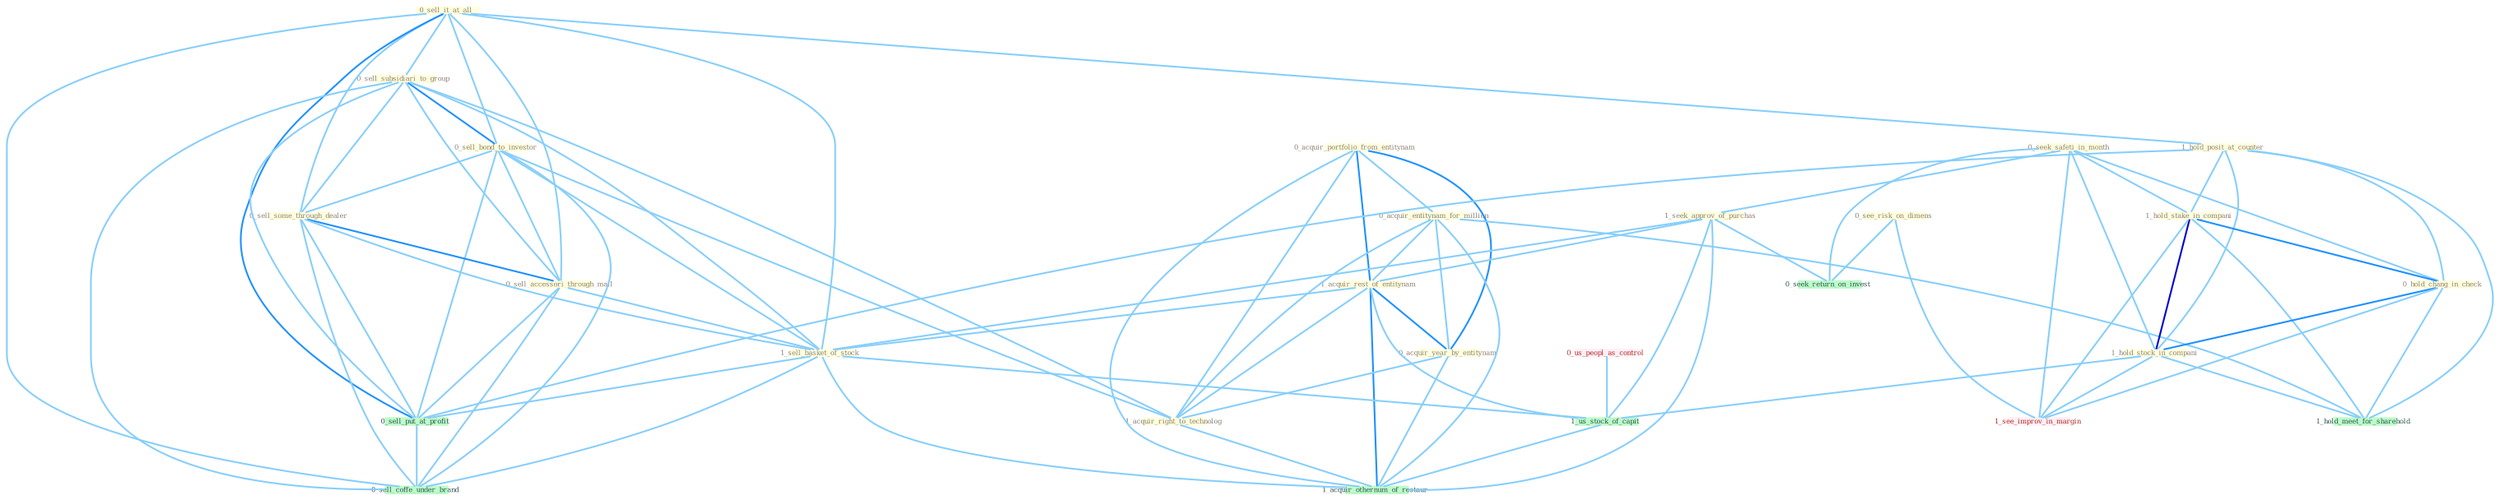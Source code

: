 Graph G{ 
    node
    [shape=polygon,style=filled,width=.5,height=.06,color="#BDFCC9",fixedsize=true,fontsize=4,
    fontcolor="#2f4f4f"];
    {node
    [color="#ffffe0", fontcolor="#8b7d6b"] "0_sell_it_at_all " "0_acquir_portfolio_from_entitynam " "0_seek_safeti_in_month " "0_acquir_entitynam_for_million " "0_sell_subsidiari_to_group " "1_hold_posit_at_counter " "1_seek_approv_of_purchas " "0_sell_bond_to_investor " "1_acquir_rest_of_entitynam " "1_hold_stake_in_compani " "0_sell_some_through_dealer " "0_hold_chang_in_check " "0_sell_accessori_through_mail " "0_see_risk_on_dimens " "0_acquir_year_by_entitynam " "1_acquir_right_to_technolog " "1_sell_basket_of_stock " "1_hold_stock_in_compani "}
{node [color="#fff0f5", fontcolor="#b22222"] "0_us_peopl_as_control " "1_see_improv_in_margin "}
edge [color="#B0E2FF"];

	"0_sell_it_at_all " -- "0_sell_subsidiari_to_group " [w="1", color="#87cefa" ];
	"0_sell_it_at_all " -- "1_hold_posit_at_counter " [w="1", color="#87cefa" ];
	"0_sell_it_at_all " -- "0_sell_bond_to_investor " [w="1", color="#87cefa" ];
	"0_sell_it_at_all " -- "0_sell_some_through_dealer " [w="1", color="#87cefa" ];
	"0_sell_it_at_all " -- "0_sell_accessori_through_mail " [w="1", color="#87cefa" ];
	"0_sell_it_at_all " -- "1_sell_basket_of_stock " [w="1", color="#87cefa" ];
	"0_sell_it_at_all " -- "0_sell_put_at_profit " [w="2", color="#1e90ff" , len=0.8];
	"0_sell_it_at_all " -- "0_sell_coffe_under_brand " [w="1", color="#87cefa" ];
	"0_acquir_portfolio_from_entitynam " -- "0_acquir_entitynam_for_million " [w="1", color="#87cefa" ];
	"0_acquir_portfolio_from_entitynam " -- "1_acquir_rest_of_entitynam " [w="2", color="#1e90ff" , len=0.8];
	"0_acquir_portfolio_from_entitynam " -- "0_acquir_year_by_entitynam " [w="2", color="#1e90ff" , len=0.8];
	"0_acquir_portfolio_from_entitynam " -- "1_acquir_right_to_technolog " [w="1", color="#87cefa" ];
	"0_acquir_portfolio_from_entitynam " -- "1_acquir_othernum_of_restaur " [w="1", color="#87cefa" ];
	"0_seek_safeti_in_month " -- "1_seek_approv_of_purchas " [w="1", color="#87cefa" ];
	"0_seek_safeti_in_month " -- "1_hold_stake_in_compani " [w="1", color="#87cefa" ];
	"0_seek_safeti_in_month " -- "0_hold_chang_in_check " [w="1", color="#87cefa" ];
	"0_seek_safeti_in_month " -- "1_hold_stock_in_compani " [w="1", color="#87cefa" ];
	"0_seek_safeti_in_month " -- "0_seek_return_on_invest " [w="1", color="#87cefa" ];
	"0_seek_safeti_in_month " -- "1_see_improv_in_margin " [w="1", color="#87cefa" ];
	"0_acquir_entitynam_for_million " -- "1_acquir_rest_of_entitynam " [w="1", color="#87cefa" ];
	"0_acquir_entitynam_for_million " -- "0_acquir_year_by_entitynam " [w="1", color="#87cefa" ];
	"0_acquir_entitynam_for_million " -- "1_acquir_right_to_technolog " [w="1", color="#87cefa" ];
	"0_acquir_entitynam_for_million " -- "1_hold_meet_for_sharehold " [w="1", color="#87cefa" ];
	"0_acquir_entitynam_for_million " -- "1_acquir_othernum_of_restaur " [w="1", color="#87cefa" ];
	"0_sell_subsidiari_to_group " -- "0_sell_bond_to_investor " [w="2", color="#1e90ff" , len=0.8];
	"0_sell_subsidiari_to_group " -- "0_sell_some_through_dealer " [w="1", color="#87cefa" ];
	"0_sell_subsidiari_to_group " -- "0_sell_accessori_through_mail " [w="1", color="#87cefa" ];
	"0_sell_subsidiari_to_group " -- "1_acquir_right_to_technolog " [w="1", color="#87cefa" ];
	"0_sell_subsidiari_to_group " -- "1_sell_basket_of_stock " [w="1", color="#87cefa" ];
	"0_sell_subsidiari_to_group " -- "0_sell_put_at_profit " [w="1", color="#87cefa" ];
	"0_sell_subsidiari_to_group " -- "0_sell_coffe_under_brand " [w="1", color="#87cefa" ];
	"1_hold_posit_at_counter " -- "1_hold_stake_in_compani " [w="1", color="#87cefa" ];
	"1_hold_posit_at_counter " -- "0_hold_chang_in_check " [w="1", color="#87cefa" ];
	"1_hold_posit_at_counter " -- "1_hold_stock_in_compani " [w="1", color="#87cefa" ];
	"1_hold_posit_at_counter " -- "0_sell_put_at_profit " [w="1", color="#87cefa" ];
	"1_hold_posit_at_counter " -- "1_hold_meet_for_sharehold " [w="1", color="#87cefa" ];
	"1_seek_approv_of_purchas " -- "1_acquir_rest_of_entitynam " [w="1", color="#87cefa" ];
	"1_seek_approv_of_purchas " -- "1_sell_basket_of_stock " [w="1", color="#87cefa" ];
	"1_seek_approv_of_purchas " -- "0_seek_return_on_invest " [w="1", color="#87cefa" ];
	"1_seek_approv_of_purchas " -- "1_us_stock_of_capit " [w="1", color="#87cefa" ];
	"1_seek_approv_of_purchas " -- "1_acquir_othernum_of_restaur " [w="1", color="#87cefa" ];
	"0_sell_bond_to_investor " -- "0_sell_some_through_dealer " [w="1", color="#87cefa" ];
	"0_sell_bond_to_investor " -- "0_sell_accessori_through_mail " [w="1", color="#87cefa" ];
	"0_sell_bond_to_investor " -- "1_acquir_right_to_technolog " [w="1", color="#87cefa" ];
	"0_sell_bond_to_investor " -- "1_sell_basket_of_stock " [w="1", color="#87cefa" ];
	"0_sell_bond_to_investor " -- "0_sell_put_at_profit " [w="1", color="#87cefa" ];
	"0_sell_bond_to_investor " -- "0_sell_coffe_under_brand " [w="1", color="#87cefa" ];
	"1_acquir_rest_of_entitynam " -- "0_acquir_year_by_entitynam " [w="2", color="#1e90ff" , len=0.8];
	"1_acquir_rest_of_entitynam " -- "1_acquir_right_to_technolog " [w="1", color="#87cefa" ];
	"1_acquir_rest_of_entitynam " -- "1_sell_basket_of_stock " [w="1", color="#87cefa" ];
	"1_acquir_rest_of_entitynam " -- "1_us_stock_of_capit " [w="1", color="#87cefa" ];
	"1_acquir_rest_of_entitynam " -- "1_acquir_othernum_of_restaur " [w="2", color="#1e90ff" , len=0.8];
	"1_hold_stake_in_compani " -- "0_hold_chang_in_check " [w="2", color="#1e90ff" , len=0.8];
	"1_hold_stake_in_compani " -- "1_hold_stock_in_compani " [w="3", color="#0000cd" , len=0.6];
	"1_hold_stake_in_compani " -- "1_see_improv_in_margin " [w="1", color="#87cefa" ];
	"1_hold_stake_in_compani " -- "1_hold_meet_for_sharehold " [w="1", color="#87cefa" ];
	"0_sell_some_through_dealer " -- "0_sell_accessori_through_mail " [w="2", color="#1e90ff" , len=0.8];
	"0_sell_some_through_dealer " -- "1_sell_basket_of_stock " [w="1", color="#87cefa" ];
	"0_sell_some_through_dealer " -- "0_sell_put_at_profit " [w="1", color="#87cefa" ];
	"0_sell_some_through_dealer " -- "0_sell_coffe_under_brand " [w="1", color="#87cefa" ];
	"0_hold_chang_in_check " -- "1_hold_stock_in_compani " [w="2", color="#1e90ff" , len=0.8];
	"0_hold_chang_in_check " -- "1_see_improv_in_margin " [w="1", color="#87cefa" ];
	"0_hold_chang_in_check " -- "1_hold_meet_for_sharehold " [w="1", color="#87cefa" ];
	"0_sell_accessori_through_mail " -- "1_sell_basket_of_stock " [w="1", color="#87cefa" ];
	"0_sell_accessori_through_mail " -- "0_sell_put_at_profit " [w="1", color="#87cefa" ];
	"0_sell_accessori_through_mail " -- "0_sell_coffe_under_brand " [w="1", color="#87cefa" ];
	"0_see_risk_on_dimens " -- "0_seek_return_on_invest " [w="1", color="#87cefa" ];
	"0_see_risk_on_dimens " -- "1_see_improv_in_margin " [w="1", color="#87cefa" ];
	"0_acquir_year_by_entitynam " -- "1_acquir_right_to_technolog " [w="1", color="#87cefa" ];
	"0_acquir_year_by_entitynam " -- "1_acquir_othernum_of_restaur " [w="1", color="#87cefa" ];
	"1_acquir_right_to_technolog " -- "1_acquir_othernum_of_restaur " [w="1", color="#87cefa" ];
	"1_sell_basket_of_stock " -- "0_sell_put_at_profit " [w="1", color="#87cefa" ];
	"1_sell_basket_of_stock " -- "1_us_stock_of_capit " [w="1", color="#87cefa" ];
	"1_sell_basket_of_stock " -- "0_sell_coffe_under_brand " [w="1", color="#87cefa" ];
	"1_sell_basket_of_stock " -- "1_acquir_othernum_of_restaur " [w="1", color="#87cefa" ];
	"1_hold_stock_in_compani " -- "1_us_stock_of_capit " [w="1", color="#87cefa" ];
	"1_hold_stock_in_compani " -- "1_see_improv_in_margin " [w="1", color="#87cefa" ];
	"1_hold_stock_in_compani " -- "1_hold_meet_for_sharehold " [w="1", color="#87cefa" ];
	"0_us_peopl_as_control " -- "1_us_stock_of_capit " [w="1", color="#87cefa" ];
	"0_sell_put_at_profit " -- "0_sell_coffe_under_brand " [w="1", color="#87cefa" ];
	"1_us_stock_of_capit " -- "1_acquir_othernum_of_restaur " [w="1", color="#87cefa" ];
}